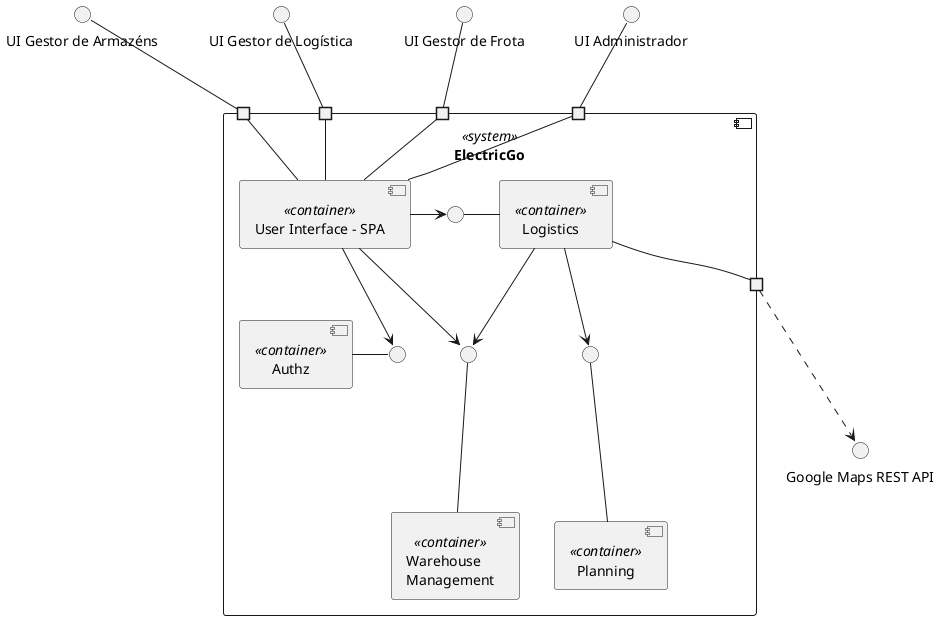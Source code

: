 @startuml

interface "UI Gestor de Armazéns" as IGA
interface "UI Gestor de Logística" as IGL
interface "UI Gestor de Frota" as IGF
interface "UI Administrador" as IADM
interface "Google Maps REST API" as IGOO

component [ElectricGo] <<system>> as C {
	component [User Interface - SPA] <<container>> as U
	component [Authz] <<container>> as A
	component [Warehouse\nManagement] <<container>> as W
	component [Logistics] <<container>> as L
	component [Planning] <<container>> as P

	portin " " as p1
	portin " " as p2
	portin " " as p3
	portin " " as p4
	portout " " as p5

	interface " " as AI
	interface " " as WI
	interface " " as LI
	interface " " as PI

	A -right- AI
	W -up- WI
	L -left- LI
	P -up- PI

	p1 -- U
	p2 -- U
	p3 -- U
	p4 -- U

	U --> WI
	U --> AI
	U -right-> LI
	L --> PI
	L --> WI

	L -- p5
}

IGA -- p1
IGL -- p2
IGF -- p3
IADM -- p4
p5 ..> IGOO : " "

@enduml
